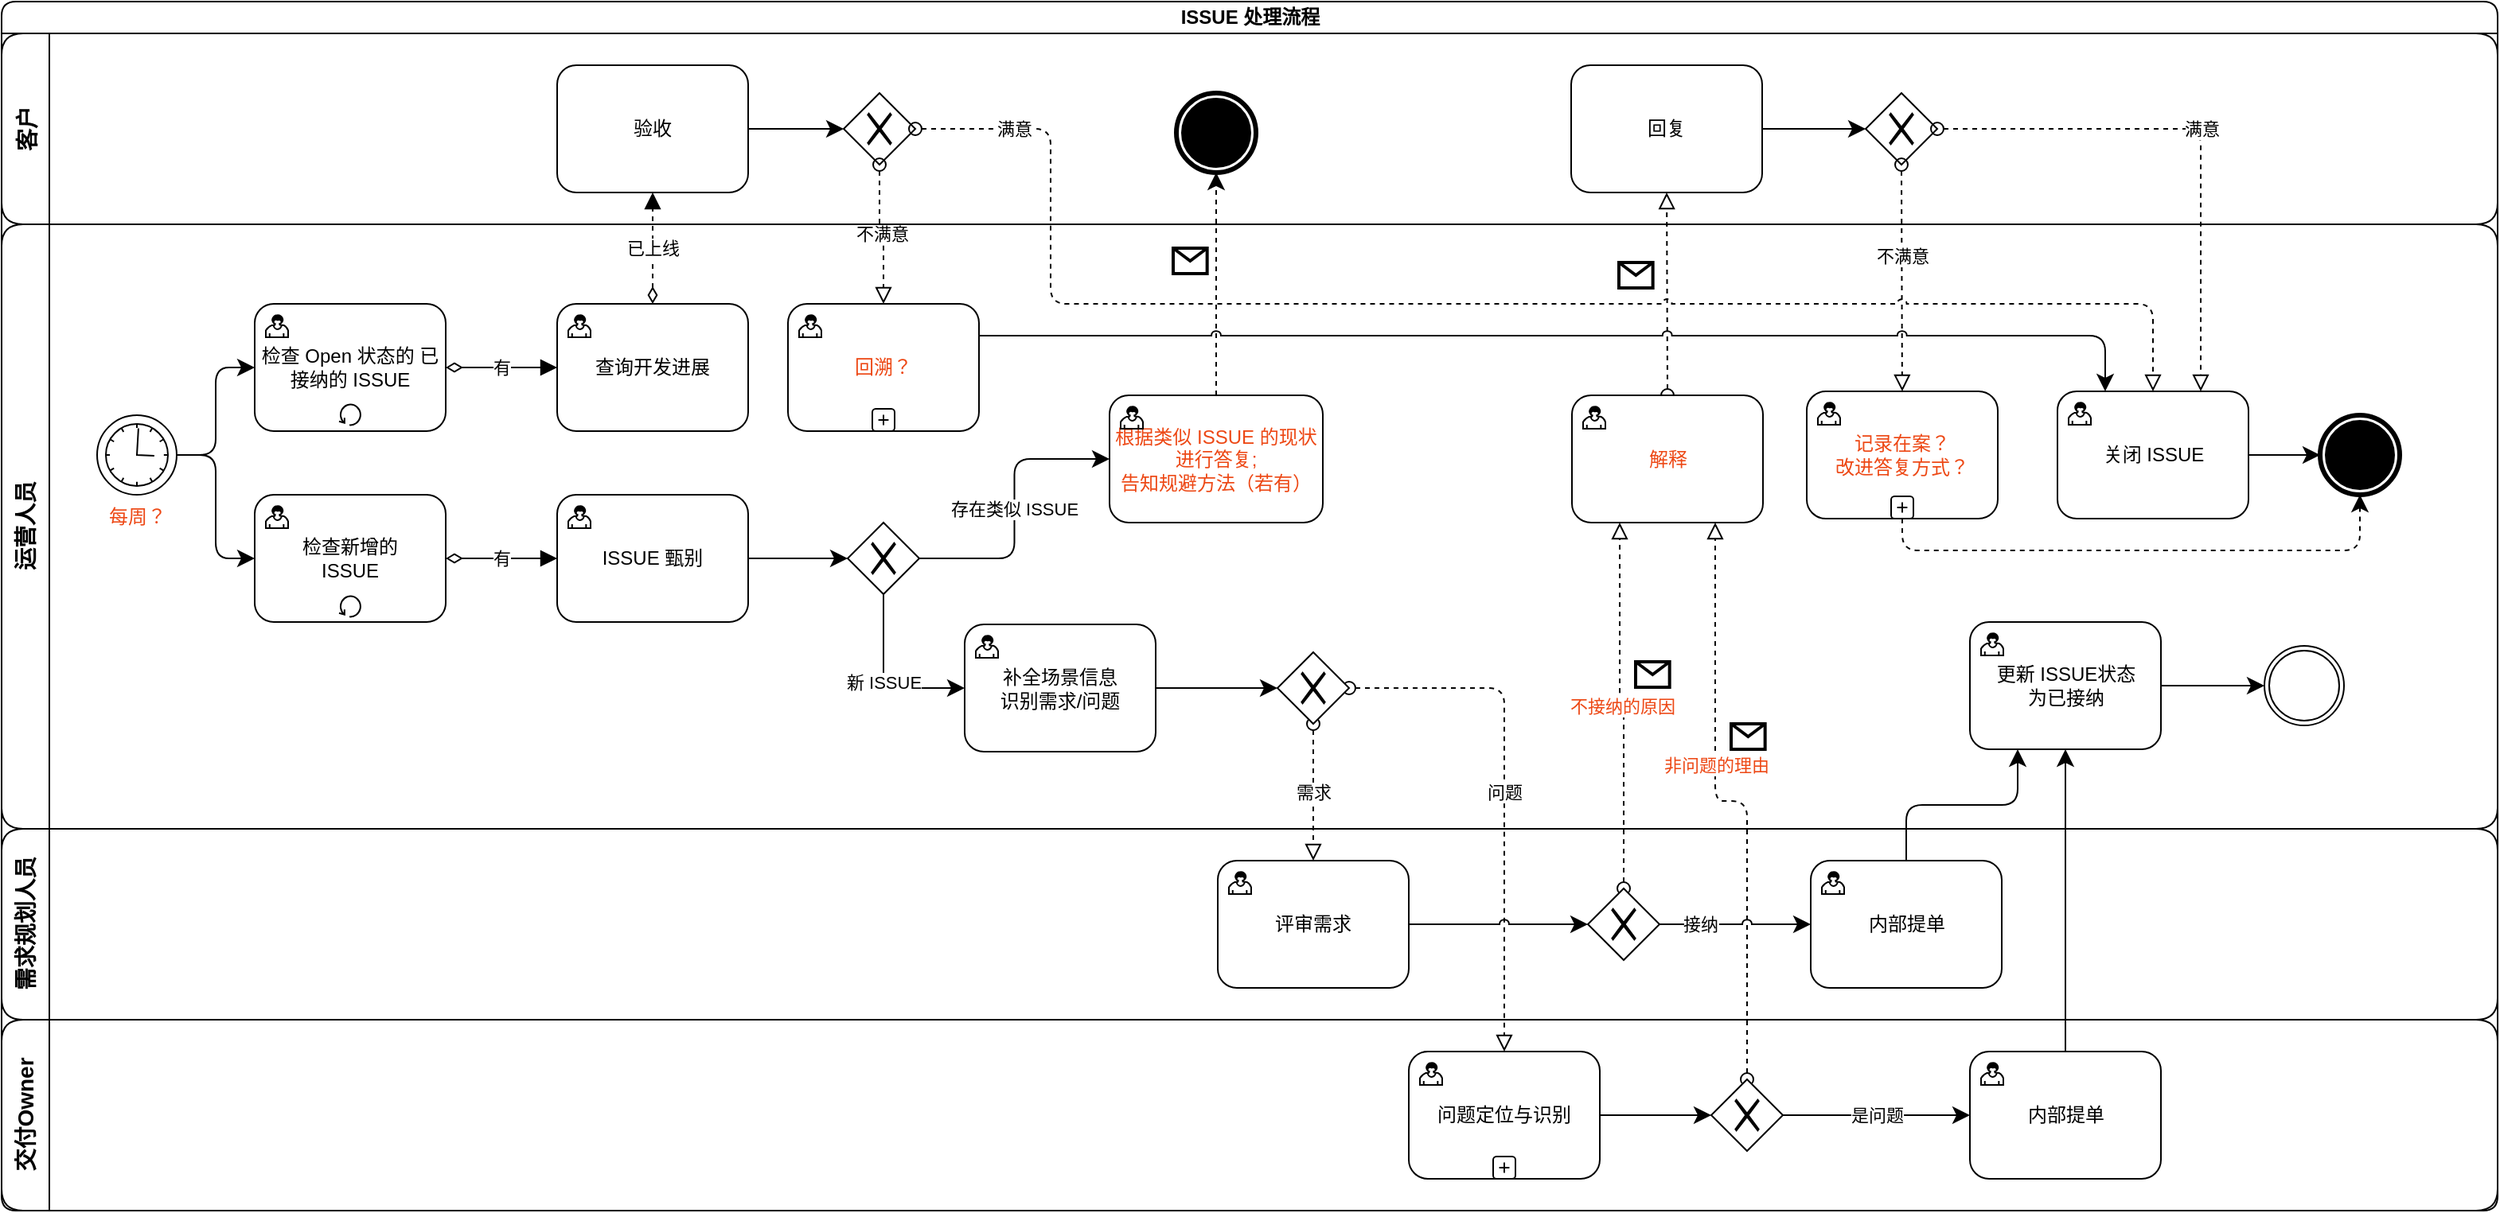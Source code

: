 <mxfile version="14.6.3" type="github" pages="2">
  <diagram name="ISSUE 处理流程" id="2a216829-ef6e-dabb-86c1-c78162f3ba2b">
    <mxGraphModel dx="1671" dy="-326" grid="0" gridSize="10" guides="1" tooltips="1" connect="1" arrows="1" fold="1" page="0" pageScale="1" pageWidth="850" pageHeight="1100" math="0" shadow="0">
      <root>
        <mxCell id="0" />
        <mxCell id="1" parent="0" />
        <mxCell id="vUwZyT3lxK7mWfGsbB_e-20" value="ISSUE 处理流程" style="swimlane;html=1;childLayout=stackLayout;resizeParent=1;resizeParentMax=0;horizontal=1;startSize=20;horizontalStack=0;rounded=1;" vertex="1" parent="1">
          <mxGeometry x="27" y="1340" width="1568" height="760" as="geometry" />
        </mxCell>
        <mxCell id="vUwZyT3lxK7mWfGsbB_e-64" value="客户" style="swimlane;startSize=30;horizontal=0;fontSize=14;fontStyle=1;rounded=1;" vertex="1" parent="vUwZyT3lxK7mWfGsbB_e-20">
          <mxGeometry y="20" width="1568" height="120" as="geometry" />
        </mxCell>
        <mxCell id="vUwZyT3lxK7mWfGsbB_e-69" style="edgeStyle=orthogonalEdgeStyle;orthogonalLoop=1;jettySize=auto;html=1;entryX=0;entryY=0.5;entryDx=0;entryDy=0;jumpStyle=arc;endSize=8;startSize=8;" edge="1" parent="vUwZyT3lxK7mWfGsbB_e-64" source="vUwZyT3lxK7mWfGsbB_e-65" target="vUwZyT3lxK7mWfGsbB_e-68">
          <mxGeometry relative="1" as="geometry" />
        </mxCell>
        <mxCell id="vUwZyT3lxK7mWfGsbB_e-65" value="回复" style="shape=ext;html=1;whiteSpace=wrap;rounded=1;" vertex="1" parent="vUwZyT3lxK7mWfGsbB_e-64">
          <mxGeometry x="986" y="20" width="120" height="80" as="geometry" />
        </mxCell>
        <mxCell id="vUwZyT3lxK7mWfGsbB_e-68" value="" style="shape=mxgraph.bpmn.shape;html=1;verticalLabelPosition=bottom;verticalAlign=top;align=center;perimeter=rhombusPerimeter;background=gateway;outlineConnect=0;outline=none;symbol=exclusiveGw;fontFamily=Helvetica;fontSize=12;rounded=1;" vertex="1" parent="vUwZyT3lxK7mWfGsbB_e-64">
          <mxGeometry x="1171" y="37.5" width="45" height="45" as="geometry" />
        </mxCell>
        <mxCell id="vUwZyT3lxK7mWfGsbB_e-140" style="edgeStyle=orthogonalEdgeStyle;jumpStyle=arc;orthogonalLoop=1;jettySize=auto;html=1;entryX=0;entryY=0.5;entryDx=0;entryDy=0;startArrow=none;startFill=0;startSize=8;endSize=8;" edge="1" parent="vUwZyT3lxK7mWfGsbB_e-64" source="vUwZyT3lxK7mWfGsbB_e-93" target="vUwZyT3lxK7mWfGsbB_e-139">
          <mxGeometry relative="1" as="geometry" />
        </mxCell>
        <mxCell id="vUwZyT3lxK7mWfGsbB_e-93" value="验收" style="shape=ext;html=1;whiteSpace=wrap;rounded=1;" vertex="1" parent="vUwZyT3lxK7mWfGsbB_e-64">
          <mxGeometry x="349" y="20" width="120" height="80" as="geometry" />
        </mxCell>
        <mxCell id="vUwZyT3lxK7mWfGsbB_e-139" value="" style="shape=mxgraph.bpmn.shape;html=1;verticalLabelPosition=bottom;verticalAlign=top;align=center;perimeter=rhombusPerimeter;background=gateway;outlineConnect=0;outline=none;symbol=exclusiveGw;fontFamily=Helvetica;fontSize=12;rounded=1;" vertex="1" parent="vUwZyT3lxK7mWfGsbB_e-64">
          <mxGeometry x="529" y="37.5" width="45" height="45" as="geometry" />
        </mxCell>
        <mxCell id="ytb63_vas8KU5jVieyob-8" value="" style="shape=mxgraph.bpmn.shape;html=1;verticalLabelPosition=bottom;verticalAlign=top;align=center;perimeter=ellipsePerimeter;outlineConnect=0;outline=end;symbol=terminate;rounded=1;" vertex="1" parent="vUwZyT3lxK7mWfGsbB_e-64">
          <mxGeometry x="738" y="37.5" width="50" height="50" as="geometry" />
        </mxCell>
        <mxCell id="vUwZyT3lxK7mWfGsbB_e-55" value="&lt;div&gt;非问题的理由&lt;br&gt;&lt;/div&gt;" style="startArrow=oval;startFill=0;startSize=8;endArrow=block;endFill=0;endSize=8;dashed=1;html=1;fontFamily=Helvetica;fontSize=11;align=center;edgeStyle=orthogonalEdgeStyle;jumpStyle=arc;entryX=0.75;entryY=1;entryDx=0;entryDy=0;fontColor=#ED4815;" edge="1" parent="vUwZyT3lxK7mWfGsbB_e-20" source="vUwZyT3lxK7mWfGsbB_e-49" target="vUwZyT3lxK7mWfGsbB_e-52">
          <mxGeometry x="0.176" relative="1" as="geometry">
            <mxPoint as="offset" />
          </mxGeometry>
        </mxCell>
        <mxCell id="vUwZyT3lxK7mWfGsbB_e-66" style="startArrow=oval;startFill=0;startSize=8;endArrow=block;endFill=0;endSize=8;dashed=1;html=1;fontFamily=Helvetica;fontSize=11;align=center;edgeStyle=orthogonalEdgeStyle;jumpStyle=arc;" edge="1" parent="vUwZyT3lxK7mWfGsbB_e-20" source="vUwZyT3lxK7mWfGsbB_e-52" target="vUwZyT3lxK7mWfGsbB_e-65">
          <mxGeometry relative="1" as="geometry" />
        </mxCell>
        <mxCell id="vUwZyT3lxK7mWfGsbB_e-70" value="满意" style="edgeStyle=orthogonalEdgeStyle;orthogonalLoop=1;jettySize=auto;html=1;dashed=1;endFill=0;endArrow=block;endSize=8;startFill=0;startArrow=oval;startSize=8;jumpStyle=arc;entryX=0.75;entryY=0;entryDx=0;entryDy=0;" edge="1" parent="vUwZyT3lxK7mWfGsbB_e-20" source="vUwZyT3lxK7mWfGsbB_e-68" target="vUwZyT3lxK7mWfGsbB_e-60">
          <mxGeometry relative="1" as="geometry" />
        </mxCell>
        <mxCell id="vUwZyT3lxK7mWfGsbB_e-73" value="不满意" style="edgeStyle=orthogonalEdgeStyle;orthogonalLoop=1;jettySize=auto;html=1;dashed=1;endFill=0;endArrow=block;endSize=8;startFill=0;startArrow=oval;startSize=8;exitX=0.5;exitY=1;exitDx=0;exitDy=0;jumpStyle=arc;" edge="1" parent="vUwZyT3lxK7mWfGsbB_e-20" source="vUwZyT3lxK7mWfGsbB_e-68" target="vUwZyT3lxK7mWfGsbB_e-77">
          <mxGeometry x="-0.193" relative="1" as="geometry">
            <mxPoint x="1065" y="245" as="targetPoint" />
            <mxPoint as="offset" />
          </mxGeometry>
        </mxCell>
        <mxCell id="vUwZyT3lxK7mWfGsbB_e-119" value="&lt;div&gt;不接纳的原因&lt;br&gt;&lt;/div&gt;" style="edgeStyle=orthogonalEdgeStyle;jumpStyle=arc;orthogonalLoop=1;jettySize=auto;html=1;startArrow=oval;startFill=0;dashed=1;endFill=0;endArrow=block;endSize=8;startSize=8;entryX=0.25;entryY=1;entryDx=0;entryDy=0;fontColor=#ED4815;" edge="1" parent="vUwZyT3lxK7mWfGsbB_e-20" source="vUwZyT3lxK7mWfGsbB_e-113" target="vUwZyT3lxK7mWfGsbB_e-52">
          <mxGeometry relative="1" as="geometry" />
        </mxCell>
        <mxCell id="vUwZyT3lxK7mWfGsbB_e-127" value="已上线" style="edgeStyle=orthogonalEdgeStyle;jumpStyle=arc;orthogonalLoop=1;jettySize=auto;html=1;startArrow=diamondThin;startFill=0;startSize=8;endSize=8;endFill=1;endArrow=block;dashed=1;" edge="1" parent="vUwZyT3lxK7mWfGsbB_e-20" source="vUwZyT3lxK7mWfGsbB_e-125" target="vUwZyT3lxK7mWfGsbB_e-93">
          <mxGeometry relative="1" as="geometry" />
        </mxCell>
        <mxCell id="vUwZyT3lxK7mWfGsbB_e-141" value="满意" style="edgeStyle=orthogonalEdgeStyle;jumpStyle=arc;orthogonalLoop=1;jettySize=auto;html=1;entryX=0.5;entryY=0;entryDx=0;entryDy=0;startArrow=oval;startFill=0;startSize=8;endSize=8;dashed=1;endFill=0;endArrow=block;exitX=1;exitY=0.5;exitDx=0;exitDy=0;" edge="1" parent="vUwZyT3lxK7mWfGsbB_e-20" source="vUwZyT3lxK7mWfGsbB_e-139" target="vUwZyT3lxK7mWfGsbB_e-60">
          <mxGeometry x="-0.87" relative="1" as="geometry">
            <Array as="points">
              <mxPoint x="659" y="80" />
              <mxPoint x="659" y="190" />
              <mxPoint x="1352" y="190" />
            </Array>
            <mxPoint as="offset" />
          </mxGeometry>
        </mxCell>
        <mxCell id="vUwZyT3lxK7mWfGsbB_e-145" value="不满意" style="edgeStyle=orthogonalEdgeStyle;jumpStyle=arc;orthogonalLoop=1;jettySize=auto;html=1;entryX=0.5;entryY=0;entryDx=0;entryDy=0;startArrow=oval;startFill=0;startSize=8;endSize=8;dashed=1;endFill=0;endArrow=block;" edge="1" parent="vUwZyT3lxK7mWfGsbB_e-20" source="vUwZyT3lxK7mWfGsbB_e-139" target="vUwZyT3lxK7mWfGsbB_e-142">
          <mxGeometry relative="1" as="geometry" />
        </mxCell>
        <mxCell id="ytb63_vas8KU5jVieyob-9" style="edgeStyle=orthogonalEdgeStyle;curved=0;orthogonalLoop=1;jettySize=auto;html=1;dashed=1;endSize=8;startSize=8;" edge="1" parent="vUwZyT3lxK7mWfGsbB_e-20" source="ytb63_vas8KU5jVieyob-5" target="ytb63_vas8KU5jVieyob-8">
          <mxGeometry relative="1" as="geometry" />
        </mxCell>
        <mxCell id="vUwZyT3lxK7mWfGsbB_e-83" style="edgeStyle=orthogonalEdgeStyle;orthogonalLoop=1;jettySize=auto;html=1;jumpStyle=arc;endSize=8;startSize=8;" edge="1" parent="vUwZyT3lxK7mWfGsbB_e-20" source="vUwZyT3lxK7mWfGsbB_e-56" target="vUwZyT3lxK7mWfGsbB_e-81">
          <mxGeometry relative="1" as="geometry" />
        </mxCell>
        <mxCell id="vUwZyT3lxK7mWfGsbB_e-124" style="edgeStyle=orthogonalEdgeStyle;jumpStyle=arc;orthogonalLoop=1;jettySize=auto;html=1;startArrow=none;startFill=0;endSize=8;startSize=8;entryX=0.25;entryY=1;entryDx=0;entryDy=0;" edge="1" parent="vUwZyT3lxK7mWfGsbB_e-20" source="vUwZyT3lxK7mWfGsbB_e-120" target="vUwZyT3lxK7mWfGsbB_e-81">
          <mxGeometry relative="1" as="geometry" />
        </mxCell>
        <mxCell id="vUwZyT3lxK7mWfGsbB_e-44" value="需求" style="startArrow=oval;startFill=0;startSize=8;endArrow=block;endFill=0;endSize=8;dashed=1;html=1;fontFamily=Helvetica;fontSize=11;align=center;edgeStyle=orthogonalEdgeStyle;jumpStyle=arc;entryX=0.5;entryY=0;entryDx=0;entryDy=0;" edge="1" parent="vUwZyT3lxK7mWfGsbB_e-20" source="vUwZyT3lxK7mWfGsbB_e-18" target="ytb63_vas8KU5jVieyob-14">
          <mxGeometry relative="1" as="geometry">
            <mxPoint x="800" y="540" as="targetPoint" />
          </mxGeometry>
        </mxCell>
        <mxCell id="vUwZyT3lxK7mWfGsbB_e-48" value="问题" style="startArrow=oval;startFill=0;startSize=8;endArrow=block;endFill=0;endSize=8;dashed=1;html=1;fontFamily=Helvetica;fontSize=11;align=center;edgeStyle=orthogonalEdgeStyle;jumpStyle=arc;" edge="1" parent="vUwZyT3lxK7mWfGsbB_e-20" source="vUwZyT3lxK7mWfGsbB_e-18" target="vUwZyT3lxK7mWfGsbB_e-45">
          <mxGeometry relative="1" as="geometry" />
        </mxCell>
        <mxCell id="vUwZyT3lxK7mWfGsbB_e-21" value="运营人员" style="swimlane;html=1;startSize=30;horizontal=0;swimlaneFillColor=none;fontSize=14;fontStyle=1;rounded=1;" vertex="1" parent="vUwZyT3lxK7mWfGsbB_e-20">
          <mxGeometry y="140" width="1568" height="380" as="geometry" />
        </mxCell>
        <mxCell id="vUwZyT3lxK7mWfGsbB_e-90" style="edgeStyle=orthogonalEdgeStyle;orthogonalLoop=1;jettySize=auto;html=1;entryX=0;entryY=0.5;entryDx=0;entryDy=0;jumpStyle=arc;endSize=8;startSize=8;" edge="1" parent="vUwZyT3lxK7mWfGsbB_e-21" source="vUwZyT3lxK7mWfGsbB_e-1" target="vUwZyT3lxK7mWfGsbB_e-86">
          <mxGeometry relative="1" as="geometry" />
        </mxCell>
        <mxCell id="vUwZyT3lxK7mWfGsbB_e-1" value="每周？" style="shape=mxgraph.bpmn.shape;html=1;verticalLabelPosition=bottom;verticalAlign=top;align=center;perimeter=ellipsePerimeter;outlineConnect=0;outline=standard;symbol=timer;rounded=1;fontColor=#ED4815;" vertex="1" parent="vUwZyT3lxK7mWfGsbB_e-21">
          <mxGeometry x="60" y="120" width="50" height="50" as="geometry" />
        </mxCell>
        <mxCell id="vUwZyT3lxK7mWfGsbB_e-13" value="有" style="startArrow=diamondThin;startFill=0;startSize=8;endArrow=block;endFill=1;endSize=8;html=1;fontFamily=Helvetica;fontSize=11;align=center;edgeStyle=orthogonalEdgeStyle;" edge="1" parent="vUwZyT3lxK7mWfGsbB_e-21" source="vUwZyT3lxK7mWfGsbB_e-32" target="vUwZyT3lxK7mWfGsbB_e-36">
          <mxGeometry relative="1" as="geometry">
            <mxPoint x="364" y="210" as="sourcePoint" />
            <mxPoint x="519" y="210" as="targetPoint" />
          </mxGeometry>
        </mxCell>
        <mxCell id="vUwZyT3lxK7mWfGsbB_e-18" value="" style="shape=mxgraph.bpmn.shape;html=1;verticalLabelPosition=bottom;verticalAlign=top;align=center;perimeter=rhombusPerimeter;background=gateway;outlineConnect=0;outline=none;symbol=exclusiveGw;fontFamily=Helvetica;fontSize=12;rounded=1;" vertex="1" parent="vUwZyT3lxK7mWfGsbB_e-21">
          <mxGeometry x="801.5" y="269" width="45" height="45" as="geometry" />
        </mxCell>
        <mxCell id="vUwZyT3lxK7mWfGsbB_e-32" value="&lt;div&gt;检查新增的 &lt;br&gt;&lt;/div&gt;&lt;div&gt;ISSUE&lt;/div&gt;" style="html=1;whiteSpace=wrap;dropTarget=0;rounded=1;" vertex="1" parent="vUwZyT3lxK7mWfGsbB_e-21">
          <mxGeometry x="159" y="170" width="120" height="80" as="geometry" />
        </mxCell>
        <mxCell id="vUwZyT3lxK7mWfGsbB_e-33" value="" style="html=1;shape=mxgraph.bpmn.user_task;outlineConnect=0;rounded=1;" vertex="1" parent="vUwZyT3lxK7mWfGsbB_e-32">
          <mxGeometry width="14" height="14" relative="1" as="geometry">
            <mxPoint x="7" y="7" as="offset" />
          </mxGeometry>
        </mxCell>
        <mxCell id="vUwZyT3lxK7mWfGsbB_e-35" value="" style="edgeStyle=orthogonalEdgeStyle;orthogonalLoop=1;jettySize=auto;html=1;endArrow=classic;entryX=0;entryY=0.5;entryDx=0;entryDy=0;jumpStyle=arc;endSize=8;startSize=8;" edge="1" parent="vUwZyT3lxK7mWfGsbB_e-21" source="vUwZyT3lxK7mWfGsbB_e-1" target="vUwZyT3lxK7mWfGsbB_e-32">
          <mxGeometry relative="1" as="geometry">
            <mxPoint x="59" y="1525" as="sourcePoint" />
            <mxPoint x="149" y="1525" as="targetPoint" />
          </mxGeometry>
        </mxCell>
        <mxCell id="vUwZyT3lxK7mWfGsbB_e-39" value="新 ISSUE" style="edgeStyle=orthogonalEdgeStyle;orthogonalLoop=1;jettySize=auto;html=1;entryX=0;entryY=0.5;entryDx=0;entryDy=0;jumpStyle=arc;endSize=8;startSize=8;startArrow=none;exitX=0.5;exitY=1;exitDx=0;exitDy=0;" edge="1" parent="vUwZyT3lxK7mWfGsbB_e-21" source="ytb63_vas8KU5jVieyob-3" target="ytb63_vas8KU5jVieyob-10">
          <mxGeometry relative="1" as="geometry" />
        </mxCell>
        <mxCell id="vUwZyT3lxK7mWfGsbB_e-36" value="ISSUE 甄别" style="html=1;whiteSpace=wrap;dropTarget=0;rounded=1;" vertex="1" parent="vUwZyT3lxK7mWfGsbB_e-21">
          <mxGeometry x="349" y="170" width="120" height="80" as="geometry" />
        </mxCell>
        <mxCell id="vUwZyT3lxK7mWfGsbB_e-37" value="" style="html=1;shape=mxgraph.bpmn.user_task;outlineConnect=0;rounded=1;" vertex="1" parent="vUwZyT3lxK7mWfGsbB_e-36">
          <mxGeometry width="14" height="14" relative="1" as="geometry">
            <mxPoint x="7" y="7" as="offset" />
          </mxGeometry>
        </mxCell>
        <mxCell id="vUwZyT3lxK7mWfGsbB_e-52" value="解释" style="html=1;whiteSpace=wrap;dropTarget=0;rounded=1;fontColor=#ED4815;" vertex="1" parent="vUwZyT3lxK7mWfGsbB_e-21">
          <mxGeometry x="986.5" y="107.5" width="120" height="80" as="geometry" />
        </mxCell>
        <mxCell id="vUwZyT3lxK7mWfGsbB_e-53" value="" style="html=1;shape=mxgraph.bpmn.user_task;outlineConnect=0;rounded=1;" vertex="1" parent="vUwZyT3lxK7mWfGsbB_e-52">
          <mxGeometry width="14" height="14" relative="1" as="geometry">
            <mxPoint x="7" y="7" as="offset" />
          </mxGeometry>
        </mxCell>
        <mxCell id="vUwZyT3lxK7mWfGsbB_e-76" style="edgeStyle=orthogonalEdgeStyle;orthogonalLoop=1;jettySize=auto;html=1;jumpStyle=arc;endSize=8;startSize=8;" edge="1" parent="vUwZyT3lxK7mWfGsbB_e-21" source="vUwZyT3lxK7mWfGsbB_e-60" target="vUwZyT3lxK7mWfGsbB_e-75">
          <mxGeometry relative="1" as="geometry" />
        </mxCell>
        <mxCell id="vUwZyT3lxK7mWfGsbB_e-60" value="关闭 ISSUE" style="html=1;whiteSpace=wrap;dropTarget=0;rounded=1;" vertex="1" parent="vUwZyT3lxK7mWfGsbB_e-21">
          <mxGeometry x="1291.5" y="105" width="120" height="80" as="geometry" />
        </mxCell>
        <mxCell id="vUwZyT3lxK7mWfGsbB_e-61" value="" style="html=1;shape=mxgraph.bpmn.user_task;outlineConnect=0;rounded=1;" vertex="1" parent="vUwZyT3lxK7mWfGsbB_e-60">
          <mxGeometry width="14" height="14" relative="1" as="geometry">
            <mxPoint x="7" y="7" as="offset" />
          </mxGeometry>
        </mxCell>
        <mxCell id="vUwZyT3lxK7mWfGsbB_e-75" value="" style="shape=mxgraph.bpmn.shape;html=1;verticalLabelPosition=bottom;verticalAlign=top;align=center;perimeter=ellipsePerimeter;outlineConnect=0;outline=end;symbol=terminate;rounded=1;" vertex="1" parent="vUwZyT3lxK7mWfGsbB_e-21">
          <mxGeometry x="1456.5" y="120" width="50" height="50" as="geometry" />
        </mxCell>
        <mxCell id="vUwZyT3lxK7mWfGsbB_e-136" style="edgeStyle=orthogonalEdgeStyle;jumpStyle=arc;orthogonalLoop=1;jettySize=auto;html=1;dashed=1;startArrow=none;startFill=0;startSize=8;endSize=8;exitX=0.5;exitY=1;exitDx=0;exitDy=0;entryX=0.5;entryY=1;entryDx=0;entryDy=0;" edge="1" parent="vUwZyT3lxK7mWfGsbB_e-21" source="vUwZyT3lxK7mWfGsbB_e-77" target="vUwZyT3lxK7mWfGsbB_e-75">
          <mxGeometry relative="1" as="geometry" />
        </mxCell>
        <mxCell id="vUwZyT3lxK7mWfGsbB_e-77" value="&lt;div&gt;记录在案？&lt;/div&gt;&lt;div&gt;改进答复方式？&lt;br&gt;&lt;/div&gt;" style="html=1;whiteSpace=wrap;dropTarget=0;rounded=1;fontColor=#ED4815;" vertex="1" parent="vUwZyT3lxK7mWfGsbB_e-21">
          <mxGeometry x="1134" y="105" width="120" height="80" as="geometry" />
        </mxCell>
        <mxCell id="vUwZyT3lxK7mWfGsbB_e-78" value="" style="html=1;shape=mxgraph.bpmn.user_task;outlineConnect=0;rounded=1;" vertex="1" parent="vUwZyT3lxK7mWfGsbB_e-77">
          <mxGeometry width="14" height="14" relative="1" as="geometry">
            <mxPoint x="7" y="7" as="offset" />
          </mxGeometry>
        </mxCell>
        <mxCell id="vUwZyT3lxK7mWfGsbB_e-79" value="" style="html=1;shape=plus;outlineConnect=0;rounded=1;" vertex="1" parent="vUwZyT3lxK7mWfGsbB_e-77">
          <mxGeometry x="0.5" y="1" width="14" height="14" relative="1" as="geometry">
            <mxPoint x="-7" y="-14" as="offset" />
          </mxGeometry>
        </mxCell>
        <mxCell id="vUwZyT3lxK7mWfGsbB_e-138" style="edgeStyle=orthogonalEdgeStyle;jumpStyle=arc;orthogonalLoop=1;jettySize=auto;html=1;startArrow=none;startFill=0;startSize=8;endSize=8;" edge="1" parent="vUwZyT3lxK7mWfGsbB_e-21" source="vUwZyT3lxK7mWfGsbB_e-81" target="vUwZyT3lxK7mWfGsbB_e-137">
          <mxGeometry relative="1" as="geometry" />
        </mxCell>
        <mxCell id="vUwZyT3lxK7mWfGsbB_e-81" value="&lt;div&gt;更新 ISSUE状态&lt;/div&gt;为已接纳" style="html=1;whiteSpace=wrap;dropTarget=0;rounded=1;" vertex="1" parent="vUwZyT3lxK7mWfGsbB_e-21">
          <mxGeometry x="1236.5" y="250" width="120" height="80" as="geometry" />
        </mxCell>
        <mxCell id="vUwZyT3lxK7mWfGsbB_e-82" value="" style="html=1;shape=mxgraph.bpmn.user_task;outlineConnect=0;rounded=1;" vertex="1" parent="vUwZyT3lxK7mWfGsbB_e-81">
          <mxGeometry width="14" height="14" relative="1" as="geometry">
            <mxPoint x="7" y="7" as="offset" />
          </mxGeometry>
        </mxCell>
        <mxCell id="vUwZyT3lxK7mWfGsbB_e-86" value="检查 Open 状态的 已接纳的 ISSUE" style="html=1;whiteSpace=wrap;dropTarget=0;rounded=1;" vertex="1" parent="vUwZyT3lxK7mWfGsbB_e-21">
          <mxGeometry x="159" y="50" width="120" height="80" as="geometry" />
        </mxCell>
        <mxCell id="vUwZyT3lxK7mWfGsbB_e-87" value="" style="html=1;shape=mxgraph.bpmn.user_task;outlineConnect=0;rounded=1;" vertex="1" parent="vUwZyT3lxK7mWfGsbB_e-86">
          <mxGeometry width="14" height="14" relative="1" as="geometry">
            <mxPoint x="7" y="7" as="offset" />
          </mxGeometry>
        </mxCell>
        <mxCell id="vUwZyT3lxK7mWfGsbB_e-104" value="" style="shape=mxgraph.bpmn.loop;html=1;outlineConnect=0;rounded=1;" vertex="1" parent="vUwZyT3lxK7mWfGsbB_e-21">
          <mxGeometry x="212" y="112.5" width="14" height="14" as="geometry" />
        </mxCell>
        <mxCell id="vUwZyT3lxK7mWfGsbB_e-105" value="" style="shape=mxgraph.bpmn.loop;html=1;outlineConnect=0;rounded=1;" vertex="1" parent="vUwZyT3lxK7mWfGsbB_e-21">
          <mxGeometry x="212" y="233" width="14" height="14" as="geometry" />
        </mxCell>
        <mxCell id="vUwZyT3lxK7mWfGsbB_e-125" value="查询开发进展" style="html=1;whiteSpace=wrap;dropTarget=0;rounded=1;" vertex="1" parent="vUwZyT3lxK7mWfGsbB_e-21">
          <mxGeometry x="349" y="50" width="120" height="80" as="geometry" />
        </mxCell>
        <mxCell id="vUwZyT3lxK7mWfGsbB_e-126" value="" style="html=1;shape=mxgraph.bpmn.user_task;outlineConnect=0;rounded=1;" vertex="1" parent="vUwZyT3lxK7mWfGsbB_e-125">
          <mxGeometry width="14" height="14" relative="1" as="geometry">
            <mxPoint x="7" y="7" as="offset" />
          </mxGeometry>
        </mxCell>
        <mxCell id="vUwZyT3lxK7mWfGsbB_e-112" value="有" style="startArrow=diamondThin;startFill=0;startSize=8;endArrow=block;endFill=1;endSize=8;html=1;exitX=1;exitY=0.5;exitDx=0;exitDy=0;edgeStyle=orthogonalEdgeStyle;" edge="1" parent="vUwZyT3lxK7mWfGsbB_e-21" source="vUwZyT3lxK7mWfGsbB_e-86" target="vUwZyT3lxK7mWfGsbB_e-125">
          <mxGeometry width="100" relative="1" as="geometry">
            <mxPoint x="319" y="80" as="sourcePoint" />
            <mxPoint x="419" y="80" as="targetPoint" />
          </mxGeometry>
        </mxCell>
        <mxCell id="vUwZyT3lxK7mWfGsbB_e-133" value="" style="shape=message;whiteSpace=wrap;html=1;outlineConnect=0;strokeWidth=2;rounded=1;" vertex="1" parent="vUwZyT3lxK7mWfGsbB_e-21">
          <mxGeometry x="1086.5" y="314" width="21.33" height="16" as="geometry" />
        </mxCell>
        <mxCell id="vUwZyT3lxK7mWfGsbB_e-135" value="" style="shape=message;whiteSpace=wrap;html=1;outlineConnect=0;strokeWidth=2;rounded=1;" vertex="1" parent="vUwZyT3lxK7mWfGsbB_e-21">
          <mxGeometry x="1026.5" y="275" width="21.33" height="16" as="geometry" />
        </mxCell>
        <mxCell id="vUwZyT3lxK7mWfGsbB_e-137" value="" style="shape=mxgraph.bpmn.shape;html=1;verticalLabelPosition=bottom;verticalAlign=top;align=center;perimeter=ellipsePerimeter;outlineConnect=0;outline=throwing;symbol=general;rounded=1;" vertex="1" parent="vUwZyT3lxK7mWfGsbB_e-21">
          <mxGeometry x="1421.5" y="265" width="50" height="50" as="geometry" />
        </mxCell>
        <mxCell id="vUwZyT3lxK7mWfGsbB_e-142" value="回溯？" style="html=1;whiteSpace=wrap;dropTarget=0;rounded=1;fontColor=#ED4815;" vertex="1" parent="vUwZyT3lxK7mWfGsbB_e-21">
          <mxGeometry x="494" y="50" width="120" height="80" as="geometry" />
        </mxCell>
        <mxCell id="vUwZyT3lxK7mWfGsbB_e-143" value="" style="html=1;shape=mxgraph.bpmn.user_task;outlineConnect=0;rounded=1;" vertex="1" parent="vUwZyT3lxK7mWfGsbB_e-142">
          <mxGeometry width="14" height="14" relative="1" as="geometry">
            <mxPoint x="7" y="7" as="offset" />
          </mxGeometry>
        </mxCell>
        <mxCell id="vUwZyT3lxK7mWfGsbB_e-144" value="" style="html=1;shape=plus;outlineConnect=0;rounded=1;" vertex="1" parent="vUwZyT3lxK7mWfGsbB_e-142">
          <mxGeometry x="0.5" y="1" width="14" height="14" relative="1" as="geometry">
            <mxPoint x="-7" y="-14" as="offset" />
          </mxGeometry>
        </mxCell>
        <mxCell id="vUwZyT3lxK7mWfGsbB_e-146" style="edgeStyle=orthogonalEdgeStyle;jumpStyle=arc;orthogonalLoop=1;jettySize=auto;html=1;startArrow=none;startFill=0;startSize=8;endSize=8;entryX=0.25;entryY=0;entryDx=0;entryDy=0;exitX=1;exitY=0.25;exitDx=0;exitDy=0;" edge="1" parent="vUwZyT3lxK7mWfGsbB_e-21" source="vUwZyT3lxK7mWfGsbB_e-142" target="vUwZyT3lxK7mWfGsbB_e-60">
          <mxGeometry relative="1" as="geometry">
            <mxPoint x="1069" y="100" as="targetPoint" />
          </mxGeometry>
        </mxCell>
        <mxCell id="ytb63_vas8KU5jVieyob-7" value="存在类似 ISSUE" style="edgeStyle=orthogonalEdgeStyle;curved=0;orthogonalLoop=1;jettySize=auto;html=1;entryX=0;entryY=0.5;entryDx=0;entryDy=0;endSize=8;startSize=8;" edge="1" parent="vUwZyT3lxK7mWfGsbB_e-21" source="ytb63_vas8KU5jVieyob-3" target="ytb63_vas8KU5jVieyob-5">
          <mxGeometry relative="1" as="geometry" />
        </mxCell>
        <mxCell id="ytb63_vas8KU5jVieyob-3" value="" style="shape=mxgraph.bpmn.shape;html=1;verticalLabelPosition=bottom;verticalAlign=top;align=center;perimeter=rhombusPerimeter;background=gateway;outlineConnect=0;outline=none;symbol=exclusiveGw;fontFamily=Helvetica;fontSize=12;rounded=1;" vertex="1" parent="vUwZyT3lxK7mWfGsbB_e-21">
          <mxGeometry x="531.5" y="187.5" width="45" height="45" as="geometry" />
        </mxCell>
        <mxCell id="ytb63_vas8KU5jVieyob-4" value="" style="edgeStyle=orthogonalEdgeStyle;orthogonalLoop=1;jettySize=auto;html=1;entryX=0;entryY=0.5;entryDx=0;entryDy=0;jumpStyle=arc;endSize=8;startSize=8;endArrow=classic;" edge="1" parent="vUwZyT3lxK7mWfGsbB_e-21" source="vUwZyT3lxK7mWfGsbB_e-36" target="ytb63_vas8KU5jVieyob-3">
          <mxGeometry relative="1" as="geometry">
            <mxPoint x="509" y="1690.0" as="sourcePoint" />
            <mxPoint x="682.5" y="1690.0" as="targetPoint" />
          </mxGeometry>
        </mxCell>
        <mxCell id="ytb63_vas8KU5jVieyob-5" value="&lt;div&gt;根据类似 ISSUE 的现状进行答复;&lt;/div&gt;&lt;div&gt;告知规避方法（若有）&lt;br&gt;&lt;/div&gt;" style="html=1;whiteSpace=wrap;dropTarget=0;rounded=1;fontColor=#ED4815;" vertex="1" parent="vUwZyT3lxK7mWfGsbB_e-21">
          <mxGeometry x="696" y="107.5" width="134" height="80" as="geometry" />
        </mxCell>
        <mxCell id="ytb63_vas8KU5jVieyob-6" value="" style="html=1;shape=mxgraph.bpmn.user_task;outlineConnect=0;rounded=1;" vertex="1" parent="ytb63_vas8KU5jVieyob-5">
          <mxGeometry width="14" height="14" relative="1" as="geometry">
            <mxPoint x="7" y="7" as="offset" />
          </mxGeometry>
        </mxCell>
        <mxCell id="ytb63_vas8KU5jVieyob-12" style="edgeStyle=orthogonalEdgeStyle;curved=0;orthogonalLoop=1;jettySize=auto;html=1;entryX=0;entryY=0.5;entryDx=0;entryDy=0;endSize=8;startSize=8;" edge="1" parent="vUwZyT3lxK7mWfGsbB_e-21" source="ytb63_vas8KU5jVieyob-10" target="vUwZyT3lxK7mWfGsbB_e-18">
          <mxGeometry relative="1" as="geometry" />
        </mxCell>
        <mxCell id="ytb63_vas8KU5jVieyob-10" value="&lt;div&gt;补全场景信息&lt;/div&gt;&lt;div&gt;识别需求/问题&lt;br&gt;&lt;/div&gt;" style="html=1;whiteSpace=wrap;dropTarget=0;rounded=1;" vertex="1" parent="vUwZyT3lxK7mWfGsbB_e-21">
          <mxGeometry x="605" y="251.5" width="120" height="80" as="geometry" />
        </mxCell>
        <mxCell id="ytb63_vas8KU5jVieyob-11" value="" style="html=1;shape=mxgraph.bpmn.user_task;outlineConnect=0;rounded=1;" vertex="1" parent="ytb63_vas8KU5jVieyob-10">
          <mxGeometry width="14" height="14" relative="1" as="geometry">
            <mxPoint x="7" y="7" as="offset" />
          </mxGeometry>
        </mxCell>
        <mxCell id="ytb63_vas8KU5jVieyob-17" value="" style="shape=message;whiteSpace=wrap;html=1;outlineConnect=0;strokeWidth=2;rounded=1;" vertex="1" parent="vUwZyT3lxK7mWfGsbB_e-21">
          <mxGeometry x="1016" y="24" width="21.33" height="16" as="geometry" />
        </mxCell>
        <mxCell id="ytb63_vas8KU5jVieyob-26" value="" style="shape=message;whiteSpace=wrap;html=1;outlineConnect=0;strokeWidth=2;rounded=1;" vertex="1" parent="vUwZyT3lxK7mWfGsbB_e-21">
          <mxGeometry x="736" y="15" width="21.33" height="16" as="geometry" />
        </mxCell>
        <mxCell id="vUwZyT3lxK7mWfGsbB_e-22" value="需求规划人员" style="swimlane;html=1;startSize=30;horizontal=0;fontSize=14;fontStyle=1;rounded=1;" vertex="1" parent="vUwZyT3lxK7mWfGsbB_e-20">
          <mxGeometry y="520" width="1568" height="120" as="geometry" />
        </mxCell>
        <mxCell id="vUwZyT3lxK7mWfGsbB_e-114" style="edgeStyle=orthogonalEdgeStyle;jumpStyle=arc;orthogonalLoop=1;jettySize=auto;html=1;entryX=0;entryY=0.5;entryDx=0;entryDy=0;endSize=8;startSize=8;exitX=1;exitY=0.5;exitDx=0;exitDy=0;" edge="1" parent="vUwZyT3lxK7mWfGsbB_e-22" source="ytb63_vas8KU5jVieyob-14" target="vUwZyT3lxK7mWfGsbB_e-113">
          <mxGeometry relative="1" as="geometry">
            <mxPoint x="860" y="60" as="sourcePoint" />
          </mxGeometry>
        </mxCell>
        <mxCell id="vUwZyT3lxK7mWfGsbB_e-123" value="接纳" style="edgeStyle=orthogonalEdgeStyle;jumpStyle=arc;orthogonalLoop=1;jettySize=auto;html=1;startArrow=none;startFill=0;endSize=8;startSize=8;" edge="1" parent="vUwZyT3lxK7mWfGsbB_e-22" source="vUwZyT3lxK7mWfGsbB_e-113" target="vUwZyT3lxK7mWfGsbB_e-120">
          <mxGeometry x="-0.474" relative="1" as="geometry">
            <mxPoint as="offset" />
          </mxGeometry>
        </mxCell>
        <mxCell id="vUwZyT3lxK7mWfGsbB_e-113" value="" style="shape=mxgraph.bpmn.shape;html=1;verticalLabelPosition=bottom;verticalAlign=top;align=center;perimeter=rhombusPerimeter;background=gateway;outlineConnect=0;outline=none;symbol=exclusiveGw;fontFamily=Helvetica;fontSize=12;rounded=1;" vertex="1" parent="vUwZyT3lxK7mWfGsbB_e-22">
          <mxGeometry x="996.5" y="37.5" width="45" height="45" as="geometry" />
        </mxCell>
        <mxCell id="vUwZyT3lxK7mWfGsbB_e-120" value="内部提单" style="html=1;whiteSpace=wrap;dropTarget=0;rounded=1;" vertex="1" parent="vUwZyT3lxK7mWfGsbB_e-22">
          <mxGeometry x="1136.5" y="20" width="120" height="80" as="geometry" />
        </mxCell>
        <mxCell id="vUwZyT3lxK7mWfGsbB_e-121" value="" style="html=1;shape=mxgraph.bpmn.user_task;outlineConnect=0;rounded=1;" vertex="1" parent="vUwZyT3lxK7mWfGsbB_e-120">
          <mxGeometry width="14" height="14" relative="1" as="geometry">
            <mxPoint x="7" y="7" as="offset" />
          </mxGeometry>
        </mxCell>
        <mxCell id="ytb63_vas8KU5jVieyob-14" value="评审需求" style="html=1;whiteSpace=wrap;dropTarget=0;rounded=1;" vertex="1" parent="vUwZyT3lxK7mWfGsbB_e-22">
          <mxGeometry x="764" y="20" width="120" height="80" as="geometry" />
        </mxCell>
        <mxCell id="ytb63_vas8KU5jVieyob-15" value="" style="html=1;shape=mxgraph.bpmn.user_task;outlineConnect=0;rounded=1;" vertex="1" parent="ytb63_vas8KU5jVieyob-14">
          <mxGeometry width="14" height="14" relative="1" as="geometry">
            <mxPoint x="7" y="7" as="offset" />
          </mxGeometry>
        </mxCell>
        <mxCell id="vUwZyT3lxK7mWfGsbB_e-23" value="交付Owner" style="swimlane;html=1;startSize=30;horizontal=0;fontSize=14;fontStyle=1;rounded=1;" vertex="1" parent="vUwZyT3lxK7mWfGsbB_e-20">
          <mxGeometry y="640" width="1568" height="120" as="geometry" />
        </mxCell>
        <mxCell id="vUwZyT3lxK7mWfGsbB_e-50" style="edgeStyle=orthogonalEdgeStyle;orthogonalLoop=1;jettySize=auto;html=1;entryX=0;entryY=0.5;entryDx=0;entryDy=0;jumpStyle=arc;endSize=8;startSize=8;" edge="1" parent="vUwZyT3lxK7mWfGsbB_e-23" source="vUwZyT3lxK7mWfGsbB_e-45" target="vUwZyT3lxK7mWfGsbB_e-49">
          <mxGeometry relative="1" as="geometry" />
        </mxCell>
        <mxCell id="vUwZyT3lxK7mWfGsbB_e-45" value="问题定位与识别" style="html=1;whiteSpace=wrap;dropTarget=0;rounded=1;" vertex="1" parent="vUwZyT3lxK7mWfGsbB_e-23">
          <mxGeometry x="884" y="20" width="120" height="80" as="geometry" />
        </mxCell>
        <mxCell id="vUwZyT3lxK7mWfGsbB_e-46" value="" style="html=1;shape=mxgraph.bpmn.user_task;outlineConnect=0;rounded=1;" vertex="1" parent="vUwZyT3lxK7mWfGsbB_e-45">
          <mxGeometry width="14" height="14" relative="1" as="geometry">
            <mxPoint x="7" y="7" as="offset" />
          </mxGeometry>
        </mxCell>
        <mxCell id="vUwZyT3lxK7mWfGsbB_e-47" value="" style="html=1;shape=plus;outlineConnect=0;rounded=1;" vertex="1" parent="vUwZyT3lxK7mWfGsbB_e-45">
          <mxGeometry x="0.5" y="1" width="14" height="14" relative="1" as="geometry">
            <mxPoint x="-7" y="-14" as="offset" />
          </mxGeometry>
        </mxCell>
        <mxCell id="vUwZyT3lxK7mWfGsbB_e-49" value="" style="shape=mxgraph.bpmn.shape;html=1;verticalLabelPosition=bottom;verticalAlign=top;align=center;perimeter=rhombusPerimeter;background=gateway;outlineConnect=0;outline=none;symbol=exclusiveGw;fontFamily=Helvetica;fontSize=12;rounded=1;" vertex="1" parent="vUwZyT3lxK7mWfGsbB_e-23">
          <mxGeometry x="1074" y="37.5" width="45" height="45" as="geometry" />
        </mxCell>
        <mxCell id="vUwZyT3lxK7mWfGsbB_e-56" value="内部提单" style="html=1;whiteSpace=wrap;dropTarget=0;rounded=1;" vertex="1" parent="vUwZyT3lxK7mWfGsbB_e-23">
          <mxGeometry x="1236.5" y="20" width="120" height="80" as="geometry" />
        </mxCell>
        <mxCell id="vUwZyT3lxK7mWfGsbB_e-57" value="" style="html=1;shape=mxgraph.bpmn.user_task;outlineConnect=0;rounded=1;" vertex="1" parent="vUwZyT3lxK7mWfGsbB_e-56">
          <mxGeometry width="14" height="14" relative="1" as="geometry">
            <mxPoint x="7" y="7" as="offset" />
          </mxGeometry>
        </mxCell>
        <mxCell id="vUwZyT3lxK7mWfGsbB_e-59" value="是问题" style="edgeStyle=orthogonalEdgeStyle;orthogonalLoop=1;jettySize=auto;html=1;jumpStyle=arc;endSize=8;startSize=8;" edge="1" parent="vUwZyT3lxK7mWfGsbB_e-23" source="vUwZyT3lxK7mWfGsbB_e-49" target="vUwZyT3lxK7mWfGsbB_e-56">
          <mxGeometry relative="1" as="geometry" />
        </mxCell>
      </root>
    </mxGraphModel>
  </diagram>
  <diagram id="isvO1FIFxhcvds61e3Ry" name="子流程-识别问题">
    <mxGraphModel dx="1420" dy="743" grid="1" gridSize="10" guides="1" tooltips="1" connect="1" arrows="1" fold="1" page="1" pageScale="1" pageWidth="1920" pageHeight="1200" math="0" shadow="0">
      <root>
        <mxCell id="vYLngZdXd_5-0TxPgjXs-0" />
        <mxCell id="vYLngZdXd_5-0TxPgjXs-1" parent="vYLngZdXd_5-0TxPgjXs-0" />
        <mxCell id="zG_kw-7Lytf_5431y11I-0" value="识别" style="shape=ext;rounded=1;html=1;whiteSpace=wrap;sketch=0;" vertex="1" parent="vYLngZdXd_5-0TxPgjXs-1">
          <mxGeometry x="200" y="120" width="120" height="80" as="geometry" />
        </mxCell>
        <mxCell id="V93Fb7uhMNCu7OtJrueE-1" style="edgeStyle=orthogonalEdgeStyle;curved=0;rounded=1;sketch=0;orthogonalLoop=1;jettySize=auto;html=1;startArrow=none;startFill=0;" edge="1" parent="vYLngZdXd_5-0TxPgjXs-1" source="V93Fb7uhMNCu7OtJrueE-0" target="zG_kw-7Lytf_5431y11I-0">
          <mxGeometry relative="1" as="geometry" />
        </mxCell>
        <mxCell id="V93Fb7uhMNCu7OtJrueE-0" value="" style="shape=mxgraph.bpmn.shape;html=1;verticalLabelPosition=bottom;verticalAlign=top;align=center;perimeter=ellipsePerimeter;outlineConnect=0;outline=standard;symbol=general;rounded=0;sketch=0;" vertex="1" parent="vYLngZdXd_5-0TxPgjXs-1">
          <mxGeometry x="90" y="135" width="50" height="50" as="geometry" />
        </mxCell>
      </root>
    </mxGraphModel>
  </diagram>
</mxfile>
